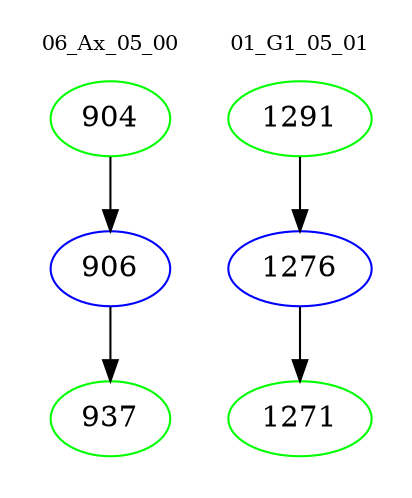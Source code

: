 digraph{
subgraph cluster_0 {
color = white
label = "06_Ax_05_00";
fontsize=10;
T0_904 [label="904", color="green"]
T0_904 -> T0_906 [color="black"]
T0_906 [label="906", color="blue"]
T0_906 -> T0_937 [color="black"]
T0_937 [label="937", color="green"]
}
subgraph cluster_1 {
color = white
label = "01_G1_05_01";
fontsize=10;
T1_1291 [label="1291", color="green"]
T1_1291 -> T1_1276 [color="black"]
T1_1276 [label="1276", color="blue"]
T1_1276 -> T1_1271 [color="black"]
T1_1271 [label="1271", color="green"]
}
}
